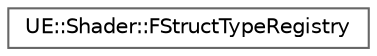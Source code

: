 digraph "Graphical Class Hierarchy"
{
 // INTERACTIVE_SVG=YES
 // LATEX_PDF_SIZE
  bgcolor="transparent";
  edge [fontname=Helvetica,fontsize=10,labelfontname=Helvetica,labelfontsize=10];
  node [fontname=Helvetica,fontsize=10,shape=box,height=0.2,width=0.4];
  rankdir="LR";
  Node0 [id="Node000000",label="UE::Shader::FStructTypeRegistry",height=0.2,width=0.4,color="grey40", fillcolor="white", style="filled",URL="$d5/d6d/classUE_1_1Shader_1_1FStructTypeRegistry.html",tooltip=" "];
}
